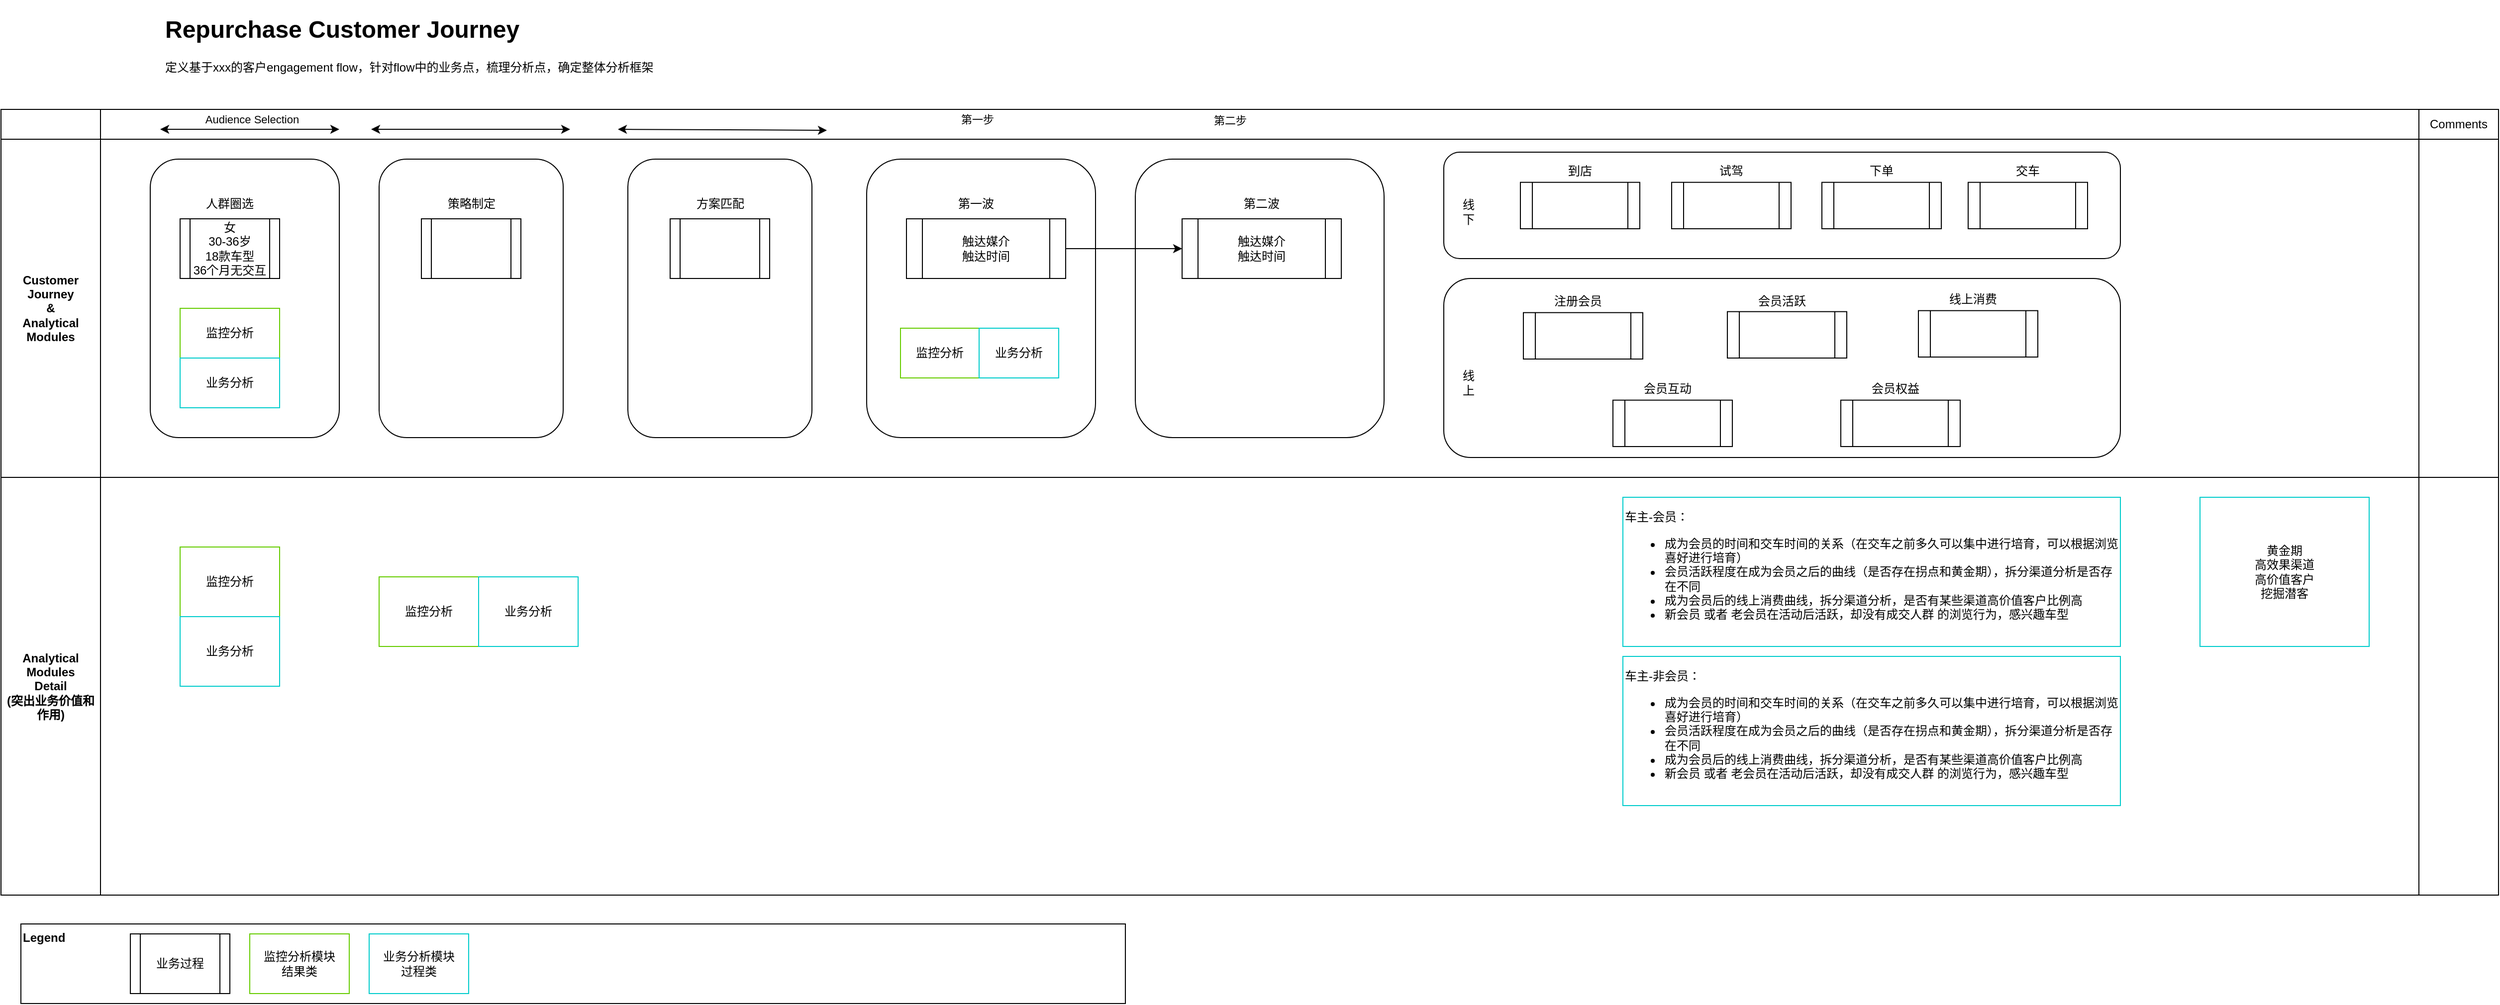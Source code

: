 <mxfile version="20.3.0" type="github" pages="3">
  <diagram id="NFTLbqO-WQb6DqNa27zx" name="XXX Customer Journey">
    <mxGraphModel dx="2692" dy="556" grid="1" gridSize="10" guides="1" tooltips="1" connect="1" arrows="1" fold="1" page="1" pageScale="1" pageWidth="1654" pageHeight="1169" math="0" shadow="0">
      <root>
        <mxCell id="0" />
        <mxCell id="1" parent="0" />
        <mxCell id="ck5TydxHsIJJEnThvY5n-50" value="" style="shape=table;html=1;whiteSpace=wrap;startSize=0;container=1;collapsible=0;childLayout=tableLayout;strokeColor=#000000;fillColor=none;" parent="1" vertex="1">
          <mxGeometry x="-150" y="110" width="2510" height="790" as="geometry" />
        </mxCell>
        <mxCell id="ck5TydxHsIJJEnThvY5n-51" value="" style="shape=tableRow;horizontal=0;startSize=0;swimlaneHead=0;swimlaneBody=0;top=0;left=0;bottom=0;right=0;collapsible=0;dropTarget=0;fillColor=none;points=[[0,0.5],[1,0.5]];portConstraint=eastwest;strokeColor=#000000;" parent="ck5TydxHsIJJEnThvY5n-50" vertex="1">
          <mxGeometry width="2510" height="30" as="geometry" />
        </mxCell>
        <mxCell id="ck5TydxHsIJJEnThvY5n-52" value="" style="shape=partialRectangle;html=1;whiteSpace=wrap;connectable=0;fillColor=none;top=0;left=0;bottom=0;right=0;overflow=hidden;strokeColor=#000000;" parent="ck5TydxHsIJJEnThvY5n-51" vertex="1">
          <mxGeometry width="100" height="30" as="geometry">
            <mxRectangle width="100" height="30" as="alternateBounds" />
          </mxGeometry>
        </mxCell>
        <mxCell id="ck5TydxHsIJJEnThvY5n-53" value="" style="shape=partialRectangle;html=1;whiteSpace=wrap;connectable=0;fillColor=none;top=0;left=0;bottom=0;right=0;overflow=hidden;strokeColor=#000000;" parent="ck5TydxHsIJJEnThvY5n-51" vertex="1">
          <mxGeometry x="100" width="2330" height="30" as="geometry">
            <mxRectangle width="2330" height="30" as="alternateBounds" />
          </mxGeometry>
        </mxCell>
        <mxCell id="ck5TydxHsIJJEnThvY5n-54" value="Comments" style="shape=partialRectangle;html=1;whiteSpace=wrap;connectable=0;fillColor=none;top=0;left=0;bottom=0;right=0;overflow=hidden;strokeColor=#000000;" parent="ck5TydxHsIJJEnThvY5n-51" vertex="1">
          <mxGeometry x="2430" width="80" height="30" as="geometry">
            <mxRectangle width="80" height="30" as="alternateBounds" />
          </mxGeometry>
        </mxCell>
        <mxCell id="ck5TydxHsIJJEnThvY5n-55" value="" style="shape=tableRow;horizontal=0;startSize=0;swimlaneHead=0;swimlaneBody=0;top=0;left=0;bottom=0;right=0;collapsible=0;dropTarget=0;fillColor=none;points=[[0,0.5],[1,0.5]];portConstraint=eastwest;strokeColor=#000000;" parent="ck5TydxHsIJJEnThvY5n-50" vertex="1">
          <mxGeometry y="30" width="2510" height="340" as="geometry" />
        </mxCell>
        <mxCell id="ck5TydxHsIJJEnThvY5n-56" value="&lt;b&gt;Customer Journey&lt;br&gt;&amp;amp;&lt;br&gt;Analytical Modules&lt;br&gt;&lt;/b&gt;" style="shape=partialRectangle;html=1;whiteSpace=wrap;connectable=0;fillColor=none;top=0;left=0;bottom=0;right=0;overflow=hidden;strokeColor=#000000;" parent="ck5TydxHsIJJEnThvY5n-55" vertex="1">
          <mxGeometry width="100" height="340" as="geometry">
            <mxRectangle width="100" height="340" as="alternateBounds" />
          </mxGeometry>
        </mxCell>
        <mxCell id="ck5TydxHsIJJEnThvY5n-57" value="" style="shape=partialRectangle;html=1;whiteSpace=wrap;connectable=0;fillColor=none;top=0;left=0;bottom=0;right=0;overflow=hidden;strokeColor=#000000;" parent="ck5TydxHsIJJEnThvY5n-55" vertex="1">
          <mxGeometry x="100" width="2330" height="340" as="geometry">
            <mxRectangle width="2330" height="340" as="alternateBounds" />
          </mxGeometry>
        </mxCell>
        <mxCell id="ck5TydxHsIJJEnThvY5n-58" value="" style="shape=partialRectangle;html=1;whiteSpace=wrap;connectable=0;fillColor=none;top=0;left=0;bottom=0;right=0;overflow=hidden;strokeColor=#000000;" parent="ck5TydxHsIJJEnThvY5n-55" vertex="1">
          <mxGeometry x="2430" width="80" height="340" as="geometry">
            <mxRectangle width="80" height="340" as="alternateBounds" />
          </mxGeometry>
        </mxCell>
        <mxCell id="ck5TydxHsIJJEnThvY5n-59" value="" style="shape=tableRow;horizontal=0;startSize=0;swimlaneHead=0;swimlaneBody=0;top=0;left=0;bottom=0;right=0;collapsible=0;dropTarget=0;fillColor=none;points=[[0,0.5],[1,0.5]];portConstraint=eastwest;strokeColor=#000000;" parent="ck5TydxHsIJJEnThvY5n-50" vertex="1">
          <mxGeometry y="370" width="2510" height="420" as="geometry" />
        </mxCell>
        <mxCell id="ck5TydxHsIJJEnThvY5n-60" value="&lt;b&gt;Analytical Modules&lt;br&gt;Detail&lt;br&gt;(突出业务价值和作用)&lt;br&gt;&lt;/b&gt;" style="shape=partialRectangle;html=1;whiteSpace=wrap;connectable=0;fillColor=none;top=0;left=0;bottom=0;right=0;overflow=hidden;strokeColor=#000000;" parent="ck5TydxHsIJJEnThvY5n-59" vertex="1">
          <mxGeometry width="100" height="420" as="geometry">
            <mxRectangle width="100" height="420" as="alternateBounds" />
          </mxGeometry>
        </mxCell>
        <mxCell id="ck5TydxHsIJJEnThvY5n-61" value="" style="shape=partialRectangle;html=1;whiteSpace=wrap;connectable=0;fillColor=none;top=0;left=0;bottom=0;right=0;overflow=hidden;strokeColor=#000000;" parent="ck5TydxHsIJJEnThvY5n-59" vertex="1">
          <mxGeometry x="100" width="2330" height="420" as="geometry">
            <mxRectangle width="2330" height="420" as="alternateBounds" />
          </mxGeometry>
        </mxCell>
        <mxCell id="ck5TydxHsIJJEnThvY5n-62" value="" style="shape=partialRectangle;html=1;whiteSpace=wrap;connectable=0;fillColor=none;top=0;left=0;bottom=0;right=0;overflow=hidden;pointerEvents=1;strokeColor=#000000;" parent="ck5TydxHsIJJEnThvY5n-59" vertex="1">
          <mxGeometry x="2430" width="80" height="420" as="geometry">
            <mxRectangle width="80" height="420" as="alternateBounds" />
          </mxGeometry>
        </mxCell>
        <mxCell id="CvH_J8DFizbyk-mOEBhl-1" value="&lt;h1&gt;Repurchase Customer Journey&lt;/h1&gt;&lt;p&gt;定义基于xxx的客户engagement flow，针对flow中的业务点，梳理分析点，确定整体分析框架&lt;/p&gt;" style="text;html=1;strokeColor=none;fillColor=none;spacing=5;spacingTop=-20;whiteSpace=wrap;overflow=hidden;rounded=0;" parent="1" vertex="1">
          <mxGeometry x="10" y="10" width="1150" height="80" as="geometry" />
        </mxCell>
        <mxCell id="ck5TydxHsIJJEnThvY5n-1" value="" style="rounded=1;whiteSpace=wrap;html=1;fillColor=none;" parent="1" vertex="1">
          <mxGeometry y="160" width="190" height="280" as="geometry" />
        </mxCell>
        <mxCell id="ck5TydxHsIJJEnThvY5n-2" value="" style="endArrow=classic;startArrow=classic;html=1;rounded=0;" parent="1" edge="1">
          <mxGeometry width="50" height="50" relative="1" as="geometry">
            <mxPoint x="222" y="130" as="sourcePoint" />
            <mxPoint x="422" y="130" as="targetPoint" />
          </mxGeometry>
        </mxCell>
        <mxCell id="ck5TydxHsIJJEnThvY5n-5" value="第一步" style="edgeLabel;html=1;align=center;verticalAlign=middle;resizable=0;points=[];" parent="ck5TydxHsIJJEnThvY5n-2" vertex="1" connectable="0">
          <mxGeometry x="0.118" y="2" relative="1" as="geometry">
            <mxPoint x="497" y="-8" as="offset" />
          </mxGeometry>
        </mxCell>
        <mxCell id="ck5TydxHsIJJEnThvY5n-6" value="" style="endArrow=classic;startArrow=classic;html=1;rounded=0;" parent="1" edge="1">
          <mxGeometry width="50" height="50" relative="1" as="geometry">
            <mxPoint x="10" y="130.0" as="sourcePoint" />
            <mxPoint x="190" y="130" as="targetPoint" />
          </mxGeometry>
        </mxCell>
        <mxCell id="ck5TydxHsIJJEnThvY5n-7" value="Audience Selection" style="edgeLabel;html=1;align=center;verticalAlign=middle;resizable=0;points=[];" parent="ck5TydxHsIJJEnThvY5n-6" vertex="1" connectable="0">
          <mxGeometry x="0.118" y="2" relative="1" as="geometry">
            <mxPoint x="-9" y="-8" as="offset" />
          </mxGeometry>
        </mxCell>
        <mxCell id="ck5TydxHsIJJEnThvY5n-9" value="监控分析" style="text;html=1;strokeColor=#66CC00;fillColor=none;align=center;verticalAlign=middle;whiteSpace=wrap;rounded=0;" parent="1" vertex="1">
          <mxGeometry x="30" y="310" width="100" height="50" as="geometry" />
        </mxCell>
        <mxCell id="ck5TydxHsIJJEnThvY5n-13" value="业务分析" style="text;html=1;strokeColor=#00CCCC;fillColor=none;align=center;verticalAlign=middle;whiteSpace=wrap;rounded=0;" parent="1" vertex="1">
          <mxGeometry x="30" y="360" width="100" height="50" as="geometry" />
        </mxCell>
        <mxCell id="ck5TydxHsIJJEnThvY5n-16" value="" style="group" parent="1" vertex="1" connectable="0">
          <mxGeometry x="30" y="190" width="100" height="90" as="geometry" />
        </mxCell>
        <mxCell id="ck5TydxHsIJJEnThvY5n-14" value="女&lt;br&gt;30-36岁&lt;br&gt;18款车型&lt;br&gt;36个月无交互" style="shape=process;whiteSpace=wrap;html=1;backgroundOutline=1;" parent="ck5TydxHsIJJEnThvY5n-16" vertex="1">
          <mxGeometry y="30" width="100" height="60" as="geometry" />
        </mxCell>
        <mxCell id="ck5TydxHsIJJEnThvY5n-15" value="人群圈选" style="text;html=1;strokeColor=none;fillColor=none;align=center;verticalAlign=middle;whiteSpace=wrap;rounded=0;" parent="ck5TydxHsIJJEnThvY5n-16" vertex="1">
          <mxGeometry x="20" width="60" height="30" as="geometry" />
        </mxCell>
        <mxCell id="ck5TydxHsIJJEnThvY5n-17" value="" style="rounded=1;whiteSpace=wrap;html=1;strokeColor=#000000;fillColor=none;" parent="1" vertex="1">
          <mxGeometry x="720" y="160" width="230" height="280" as="geometry" />
        </mxCell>
        <mxCell id="ck5TydxHsIJJEnThvY5n-23" value="" style="group" parent="1" vertex="1" connectable="0">
          <mxGeometry x="750" y="190" width="160" height="90" as="geometry" />
        </mxCell>
        <mxCell id="ck5TydxHsIJJEnThvY5n-18" value="触达媒介&lt;br&gt;触达时间" style="shape=process;whiteSpace=wrap;html=1;backgroundOutline=1;strokeColor=#000000;fillColor=none;" parent="ck5TydxHsIJJEnThvY5n-23" vertex="1">
          <mxGeometry x="10" y="30" width="160" height="60" as="geometry" />
        </mxCell>
        <mxCell id="ck5TydxHsIJJEnThvY5n-22" value="第一波" style="text;html=1;strokeColor=none;fillColor=none;align=center;verticalAlign=middle;whiteSpace=wrap;rounded=0;" parent="ck5TydxHsIJJEnThvY5n-23" vertex="1">
          <mxGeometry x="57.143" width="45.714" height="30" as="geometry" />
        </mxCell>
        <mxCell id="ck5TydxHsIJJEnThvY5n-32" value="监控分析" style="text;html=1;strokeColor=#66CC00;fillColor=none;align=center;verticalAlign=middle;whiteSpace=wrap;rounded=0;" parent="1" vertex="1">
          <mxGeometry x="754" y="330" width="79" height="50" as="geometry" />
        </mxCell>
        <mxCell id="ck5TydxHsIJJEnThvY5n-33" value="业务分析" style="text;html=1;strokeColor=#00CCCC;fillColor=none;align=center;verticalAlign=middle;whiteSpace=wrap;rounded=0;" parent="1" vertex="1">
          <mxGeometry x="833" y="330" width="80" height="50" as="geometry" />
        </mxCell>
        <mxCell id="ck5TydxHsIJJEnThvY5n-63" value="" style="group" parent="1" vertex="1" connectable="0">
          <mxGeometry x="-130" y="929" width="1110" height="80" as="geometry" />
        </mxCell>
        <mxCell id="ck5TydxHsIJJEnThvY5n-10" value="&lt;b&gt;Legend&lt;/b&gt;" style="rounded=0;whiteSpace=wrap;html=1;strokeColor=default;fillColor=none;align=left;verticalAlign=top;" parent="ck5TydxHsIJJEnThvY5n-63" vertex="1">
          <mxGeometry width="1110" height="80" as="geometry" />
        </mxCell>
        <mxCell id="ck5TydxHsIJJEnThvY5n-8" value="业务过程" style="shape=process;whiteSpace=wrap;html=1;backgroundOutline=1;" parent="ck5TydxHsIJJEnThvY5n-63" vertex="1">
          <mxGeometry x="110" y="10" width="100" height="60" as="geometry" />
        </mxCell>
        <mxCell id="ck5TydxHsIJJEnThvY5n-11" value="监控分析模块&lt;br&gt;结果类" style="text;html=1;strokeColor=#66CC00;fillColor=none;align=center;verticalAlign=middle;whiteSpace=wrap;rounded=0;" parent="ck5TydxHsIJJEnThvY5n-63" vertex="1">
          <mxGeometry x="230" y="10" width="100" height="60" as="geometry" />
        </mxCell>
        <mxCell id="ck5TydxHsIJJEnThvY5n-12" value="业务分析模块&lt;br&gt;过程类" style="text;html=1;strokeColor=#00CCCC;fillColor=none;align=center;verticalAlign=middle;whiteSpace=wrap;rounded=0;" parent="ck5TydxHsIJJEnThvY5n-63" vertex="1">
          <mxGeometry x="350" y="10" width="100" height="60" as="geometry" />
        </mxCell>
        <mxCell id="ck5TydxHsIJJEnThvY5n-64" value="监控分析" style="text;html=1;strokeColor=#66CC00;fillColor=none;align=center;verticalAlign=middle;whiteSpace=wrap;rounded=0;" parent="1" vertex="1">
          <mxGeometry x="30" y="550" width="100" height="70" as="geometry" />
        </mxCell>
        <mxCell id="ck5TydxHsIJJEnThvY5n-65" value="业务分析" style="text;html=1;strokeColor=#00CCCC;fillColor=none;align=center;verticalAlign=middle;whiteSpace=wrap;rounded=0;" parent="1" vertex="1">
          <mxGeometry x="30" y="620" width="100" height="70" as="geometry" />
        </mxCell>
        <mxCell id="ck5TydxHsIJJEnThvY5n-66" value="监控分析" style="text;html=1;strokeColor=#66CC00;fillColor=none;align=center;verticalAlign=middle;whiteSpace=wrap;rounded=0;" parent="1" vertex="1">
          <mxGeometry x="230" y="580" width="100" height="70" as="geometry" />
        </mxCell>
        <mxCell id="ck5TydxHsIJJEnThvY5n-67" value="业务分析" style="text;html=1;strokeColor=#00CCCC;fillColor=none;align=center;verticalAlign=middle;whiteSpace=wrap;rounded=0;" parent="1" vertex="1">
          <mxGeometry x="330" y="580" width="100" height="70" as="geometry" />
        </mxCell>
        <mxCell id="pwChOn__jn3sr3UGAWhn-2" value="" style="rounded=1;whiteSpace=wrap;html=1;strokeColor=#000000;fillColor=none;" vertex="1" parent="1">
          <mxGeometry x="1300" y="153" width="680" height="107" as="geometry" />
        </mxCell>
        <mxCell id="pwChOn__jn3sr3UGAWhn-3" value="&#xa;&#xa;&#xa;" style="group" vertex="1" connectable="0" parent="1">
          <mxGeometry x="1377" y="160" width="120" height="70" as="geometry" />
        </mxCell>
        <mxCell id="pwChOn__jn3sr3UGAWhn-4" value="&lt;br&gt;&lt;br&gt;&lt;br&gt;&lt;br&gt;&lt;br&gt;&lt;br&gt;&lt;br&gt;&lt;br&gt;" style="shape=process;whiteSpace=wrap;html=1;backgroundOutline=1;strokeColor=#000000;fillColor=none;" vertex="1" parent="pwChOn__jn3sr3UGAWhn-3">
          <mxGeometry y="23.333" width="120" height="46.667" as="geometry" />
        </mxCell>
        <mxCell id="pwChOn__jn3sr3UGAWhn-5" value="到店" style="text;html=1;strokeColor=none;fillColor=none;align=center;verticalAlign=middle;whiteSpace=wrap;rounded=0;" vertex="1" parent="pwChOn__jn3sr3UGAWhn-3">
          <mxGeometry x="42.857" width="34.286" height="23.333" as="geometry" />
        </mxCell>
        <mxCell id="pwChOn__jn3sr3UGAWhn-6" value="" style="rounded=1;whiteSpace=wrap;html=1;strokeColor=#000000;fillColor=none;" vertex="1" parent="1">
          <mxGeometry x="990" y="160" width="250" height="280" as="geometry" />
        </mxCell>
        <mxCell id="pwChOn__jn3sr3UGAWhn-7" value="" style="endArrow=classic;startArrow=classic;html=1;rounded=0;" edge="1" parent="1">
          <mxGeometry width="50" height="50" relative="1" as="geometry">
            <mxPoint x="470" y="130" as="sourcePoint" />
            <mxPoint x="680" y="131" as="targetPoint" />
          </mxGeometry>
        </mxCell>
        <mxCell id="pwChOn__jn3sr3UGAWhn-8" value="第二步" style="edgeLabel;html=1;align=center;verticalAlign=middle;resizable=0;points=[];" vertex="1" connectable="0" parent="pwChOn__jn3sr3UGAWhn-7">
          <mxGeometry x="0.118" y="2" relative="1" as="geometry">
            <mxPoint x="497" y="-8" as="offset" />
          </mxGeometry>
        </mxCell>
        <mxCell id="pwChOn__jn3sr3UGAWhn-9" value="" style="group" vertex="1" connectable="0" parent="1">
          <mxGeometry x="1037" y="190" width="160" height="90" as="geometry" />
        </mxCell>
        <mxCell id="pwChOn__jn3sr3UGAWhn-10" value="触达媒介&lt;br&gt;触达时间" style="shape=process;whiteSpace=wrap;html=1;backgroundOutline=1;strokeColor=#000000;fillColor=none;" vertex="1" parent="pwChOn__jn3sr3UGAWhn-9">
          <mxGeometry y="30" width="160" height="60" as="geometry" />
        </mxCell>
        <mxCell id="pwChOn__jn3sr3UGAWhn-11" value="第二波" style="text;html=1;strokeColor=none;fillColor=none;align=center;verticalAlign=middle;whiteSpace=wrap;rounded=0;" vertex="1" parent="pwChOn__jn3sr3UGAWhn-9">
          <mxGeometry x="57.143" width="45.714" height="30" as="geometry" />
        </mxCell>
        <mxCell id="pwChOn__jn3sr3UGAWhn-12" style="edgeStyle=orthogonalEdgeStyle;rounded=0;orthogonalLoop=1;jettySize=auto;html=1;entryX=0;entryY=0.5;entryDx=0;entryDy=0;" edge="1" parent="1" source="ck5TydxHsIJJEnThvY5n-18" target="pwChOn__jn3sr3UGAWhn-10">
          <mxGeometry relative="1" as="geometry" />
        </mxCell>
        <mxCell id="pwChOn__jn3sr3UGAWhn-13" value="" style="group" vertex="1" connectable="0" parent="1">
          <mxGeometry x="1529" y="160" width="120" height="70" as="geometry" />
        </mxCell>
        <mxCell id="pwChOn__jn3sr3UGAWhn-14" value="&lt;br&gt;&lt;br&gt;&lt;br&gt;&lt;br&gt;&lt;br&gt;&lt;br&gt;&lt;br&gt;&lt;br&gt;" style="shape=process;whiteSpace=wrap;html=1;backgroundOutline=1;strokeColor=#000000;fillColor=none;" vertex="1" parent="pwChOn__jn3sr3UGAWhn-13">
          <mxGeometry y="23.333" width="120" height="46.667" as="geometry" />
        </mxCell>
        <mxCell id="pwChOn__jn3sr3UGAWhn-15" value="试驾" style="text;html=1;strokeColor=none;fillColor=none;align=center;verticalAlign=middle;whiteSpace=wrap;rounded=0;" vertex="1" parent="pwChOn__jn3sr3UGAWhn-13">
          <mxGeometry x="42.857" width="34.286" height="23.333" as="geometry" />
        </mxCell>
        <mxCell id="pwChOn__jn3sr3UGAWhn-16" value="" style="group" vertex="1" connectable="0" parent="1">
          <mxGeometry x="1680" y="160" width="120" height="70" as="geometry" />
        </mxCell>
        <mxCell id="pwChOn__jn3sr3UGAWhn-17" value="&lt;br&gt;&lt;br&gt;&lt;br&gt;&lt;br&gt;&lt;br&gt;&lt;br&gt;&lt;br&gt;&lt;br&gt;" style="shape=process;whiteSpace=wrap;html=1;backgroundOutline=1;strokeColor=#000000;fillColor=none;" vertex="1" parent="pwChOn__jn3sr3UGAWhn-16">
          <mxGeometry y="23.333" width="120" height="46.667" as="geometry" />
        </mxCell>
        <mxCell id="pwChOn__jn3sr3UGAWhn-18" value="下单" style="text;html=1;strokeColor=none;fillColor=none;align=center;verticalAlign=middle;whiteSpace=wrap;rounded=0;" vertex="1" parent="pwChOn__jn3sr3UGAWhn-16">
          <mxGeometry x="42.857" width="34.286" height="23.333" as="geometry" />
        </mxCell>
        <mxCell id="pwChOn__jn3sr3UGAWhn-19" value="" style="group" vertex="1" connectable="0" parent="1">
          <mxGeometry x="1827" y="160" width="120" height="70" as="geometry" />
        </mxCell>
        <mxCell id="pwChOn__jn3sr3UGAWhn-20" value="&lt;br&gt;&lt;br&gt;&lt;br&gt;&lt;br&gt;&lt;br&gt;&lt;br&gt;&lt;br&gt;&lt;br&gt;" style="shape=process;whiteSpace=wrap;html=1;backgroundOutline=1;strokeColor=#000000;fillColor=none;" vertex="1" parent="pwChOn__jn3sr3UGAWhn-19">
          <mxGeometry y="23.333" width="120" height="46.667" as="geometry" />
        </mxCell>
        <mxCell id="pwChOn__jn3sr3UGAWhn-21" value="交车" style="text;html=1;strokeColor=none;fillColor=none;align=center;verticalAlign=middle;whiteSpace=wrap;rounded=0;" vertex="1" parent="pwChOn__jn3sr3UGAWhn-19">
          <mxGeometry x="42.857" width="34.286" height="23.333" as="geometry" />
        </mxCell>
        <mxCell id="pwChOn__jn3sr3UGAWhn-22" value="" style="rounded=1;whiteSpace=wrap;html=1;strokeColor=#000000;fillColor=none;" vertex="1" parent="1">
          <mxGeometry x="1300" y="280" width="680" height="180" as="geometry" />
        </mxCell>
        <mxCell id="dMPuBpF7EYoad8hvQ-Gc-1" value="线&lt;br&gt;下" style="text;html=1;strokeColor=none;fillColor=none;align=center;verticalAlign=middle;whiteSpace=wrap;rounded=0;" vertex="1" parent="1">
          <mxGeometry x="1310" y="173" width="30" height="80" as="geometry" />
        </mxCell>
        <mxCell id="dMPuBpF7EYoad8hvQ-Gc-2" value="线&lt;br&gt;上" style="text;html=1;strokeColor=none;fillColor=none;align=center;verticalAlign=middle;whiteSpace=wrap;rounded=0;" vertex="1" parent="1">
          <mxGeometry x="1310" y="345" width="30" height="80" as="geometry" />
        </mxCell>
        <mxCell id="dMPuBpF7EYoad8hvQ-Gc-3" value="" style="group" vertex="1" connectable="0" parent="1">
          <mxGeometry x="1380" y="291" width="120" height="70" as="geometry" />
        </mxCell>
        <mxCell id="dMPuBpF7EYoad8hvQ-Gc-4" value="&lt;br&gt;&lt;br&gt;&lt;br&gt;&lt;br&gt;&lt;br&gt;&lt;br&gt;&lt;br&gt;&lt;br&gt;" style="shape=process;whiteSpace=wrap;html=1;backgroundOutline=1;strokeColor=#000000;fillColor=none;" vertex="1" parent="dMPuBpF7EYoad8hvQ-Gc-3">
          <mxGeometry y="23.333" width="120" height="46.667" as="geometry" />
        </mxCell>
        <mxCell id="dMPuBpF7EYoad8hvQ-Gc-5" value="注册会员" style="text;html=1;strokeColor=none;fillColor=none;align=center;verticalAlign=middle;whiteSpace=wrap;rounded=0;" vertex="1" parent="dMPuBpF7EYoad8hvQ-Gc-3">
          <mxGeometry x="30" width="50" height="23.33" as="geometry" />
        </mxCell>
        <mxCell id="dMPuBpF7EYoad8hvQ-Gc-6" value="" style="group" vertex="1" connectable="0" parent="1">
          <mxGeometry x="1585" y="291" width="120" height="70" as="geometry" />
        </mxCell>
        <mxCell id="dMPuBpF7EYoad8hvQ-Gc-7" value="&lt;br&gt;&lt;br&gt;&lt;br&gt;&lt;br&gt;&lt;br&gt;&lt;br&gt;&lt;br&gt;&lt;br&gt;" style="shape=process;whiteSpace=wrap;html=1;backgroundOutline=1;strokeColor=#000000;fillColor=none;" vertex="1" parent="dMPuBpF7EYoad8hvQ-Gc-6">
          <mxGeometry y="22.333" width="120" height="46.667" as="geometry" />
        </mxCell>
        <mxCell id="dMPuBpF7EYoad8hvQ-Gc-8" value="会员活跃" style="text;html=1;strokeColor=none;fillColor=none;align=center;verticalAlign=middle;whiteSpace=wrap;rounded=0;" vertex="1" parent="dMPuBpF7EYoad8hvQ-Gc-6">
          <mxGeometry x="30" width="50" height="23.33" as="geometry" />
        </mxCell>
        <mxCell id="dMPuBpF7EYoad8hvQ-Gc-9" value="" style="group" vertex="1" connectable="0" parent="1">
          <mxGeometry x="1777" y="289" width="120" height="70" as="geometry" />
        </mxCell>
        <mxCell id="dMPuBpF7EYoad8hvQ-Gc-10" value="&lt;br&gt;&lt;br&gt;&lt;br&gt;&lt;br&gt;&lt;br&gt;&lt;br&gt;&lt;br&gt;&lt;br&gt;" style="shape=process;whiteSpace=wrap;html=1;backgroundOutline=1;strokeColor=#000000;fillColor=none;" vertex="1" parent="dMPuBpF7EYoad8hvQ-Gc-9">
          <mxGeometry y="23.333" width="120" height="46.667" as="geometry" />
        </mxCell>
        <mxCell id="dMPuBpF7EYoad8hvQ-Gc-11" value="线上消费" style="text;html=1;strokeColor=none;fillColor=none;align=center;verticalAlign=middle;whiteSpace=wrap;rounded=0;" vertex="1" parent="dMPuBpF7EYoad8hvQ-Gc-9">
          <mxGeometry x="30" width="50" height="23.33" as="geometry" />
        </mxCell>
        <mxCell id="dMPuBpF7EYoad8hvQ-Gc-12" value="" style="group" vertex="1" connectable="0" parent="1">
          <mxGeometry x="1470" y="379" width="120" height="70" as="geometry" />
        </mxCell>
        <mxCell id="dMPuBpF7EYoad8hvQ-Gc-13" value="&lt;br&gt;&lt;br&gt;&lt;br&gt;&lt;br&gt;&lt;br&gt;&lt;br&gt;&lt;br&gt;&lt;br&gt;" style="shape=process;whiteSpace=wrap;html=1;backgroundOutline=1;strokeColor=#000000;fillColor=none;" vertex="1" parent="dMPuBpF7EYoad8hvQ-Gc-12">
          <mxGeometry y="23.333" width="120" height="46.667" as="geometry" />
        </mxCell>
        <mxCell id="dMPuBpF7EYoad8hvQ-Gc-14" value="会员互动" style="text;html=1;strokeColor=none;fillColor=none;align=center;verticalAlign=middle;whiteSpace=wrap;rounded=0;" vertex="1" parent="dMPuBpF7EYoad8hvQ-Gc-12">
          <mxGeometry x="30" width="50" height="23.33" as="geometry" />
        </mxCell>
        <mxCell id="dMPuBpF7EYoad8hvQ-Gc-15" value="" style="group" vertex="1" connectable="0" parent="1">
          <mxGeometry x="1699" y="379" width="120" height="70" as="geometry" />
        </mxCell>
        <mxCell id="dMPuBpF7EYoad8hvQ-Gc-16" value="&lt;br&gt;&lt;br&gt;&lt;br&gt;&lt;br&gt;&lt;br&gt;&lt;br&gt;&lt;br&gt;&lt;br&gt;" style="shape=process;whiteSpace=wrap;html=1;backgroundOutline=1;strokeColor=#000000;fillColor=none;" vertex="1" parent="dMPuBpF7EYoad8hvQ-Gc-15">
          <mxGeometry y="23.333" width="120" height="46.667" as="geometry" />
        </mxCell>
        <mxCell id="dMPuBpF7EYoad8hvQ-Gc-17" value="会员权益" style="text;html=1;strokeColor=none;fillColor=none;align=center;verticalAlign=middle;whiteSpace=wrap;rounded=0;" vertex="1" parent="dMPuBpF7EYoad8hvQ-Gc-15">
          <mxGeometry x="30" width="50" height="23.33" as="geometry" />
        </mxCell>
        <mxCell id="dMPuBpF7EYoad8hvQ-Gc-18" value="" style="rounded=1;whiteSpace=wrap;html=1;strokeColor=#000000;fillColor=none;" vertex="1" parent="1">
          <mxGeometry x="230" y="160" width="185" height="280" as="geometry" />
        </mxCell>
        <mxCell id="dMPuBpF7EYoad8hvQ-Gc-19" value="" style="group" vertex="1" connectable="0" parent="1">
          <mxGeometry x="272.5" y="190" width="100" height="90" as="geometry" />
        </mxCell>
        <mxCell id="dMPuBpF7EYoad8hvQ-Gc-20" value="" style="shape=process;whiteSpace=wrap;html=1;backgroundOutline=1;" vertex="1" parent="dMPuBpF7EYoad8hvQ-Gc-19">
          <mxGeometry y="30" width="100" height="60" as="geometry" />
        </mxCell>
        <mxCell id="dMPuBpF7EYoad8hvQ-Gc-21" value="策略制定" style="text;html=1;strokeColor=none;fillColor=none;align=center;verticalAlign=middle;whiteSpace=wrap;rounded=0;" vertex="1" parent="dMPuBpF7EYoad8hvQ-Gc-19">
          <mxGeometry x="20" width="60" height="30" as="geometry" />
        </mxCell>
        <mxCell id="dMPuBpF7EYoad8hvQ-Gc-22" value="" style="rounded=1;whiteSpace=wrap;html=1;strokeColor=#000000;fillColor=none;" vertex="1" parent="1">
          <mxGeometry x="480" y="160" width="185" height="280" as="geometry" />
        </mxCell>
        <mxCell id="dMPuBpF7EYoad8hvQ-Gc-23" value="" style="group" vertex="1" connectable="0" parent="1">
          <mxGeometry x="522.5" y="190" width="100" height="90" as="geometry" />
        </mxCell>
        <mxCell id="dMPuBpF7EYoad8hvQ-Gc-24" value="" style="shape=process;whiteSpace=wrap;html=1;backgroundOutline=1;" vertex="1" parent="dMPuBpF7EYoad8hvQ-Gc-23">
          <mxGeometry y="30" width="100" height="60" as="geometry" />
        </mxCell>
        <mxCell id="dMPuBpF7EYoad8hvQ-Gc-25" value="方案匹配" style="text;html=1;strokeColor=none;fillColor=none;align=center;verticalAlign=middle;whiteSpace=wrap;rounded=0;" vertex="1" parent="dMPuBpF7EYoad8hvQ-Gc-23">
          <mxGeometry x="20" width="60" height="30" as="geometry" />
        </mxCell>
        <mxCell id="dMPuBpF7EYoad8hvQ-Gc-26" value="车主-会员：&lt;br&gt;&lt;ul&gt;&lt;li&gt;成为会员的时间和交车时间的关系（在交车之前多久可以集中进行培育，可以根据浏览喜好进行培育）&lt;/li&gt;&lt;li&gt;会员活跃程度在成为会员之后的曲线（是否存在拐点和黄金期），拆分渠道分析是否存在不同&lt;/li&gt;&lt;li&gt;成为会员后的线上消费曲线，拆分渠道分析，是否有某些渠道高价值客户比例高&lt;/li&gt;&lt;li&gt;新会员 或者 老会员在活动后活跃，却没有成交人群 的浏览行为，感兴趣车型&lt;/li&gt;&lt;/ul&gt;" style="text;html=1;strokeColor=#00CCCC;fillColor=none;align=left;verticalAlign=middle;whiteSpace=wrap;rounded=0;" vertex="1" parent="1">
          <mxGeometry x="1480" y="500" width="500" height="150" as="geometry" />
        </mxCell>
        <mxCell id="dMPuBpF7EYoad8hvQ-Gc-27" value="黄金期&lt;br&gt;高效果渠道&lt;br&gt;高价值客户&lt;br&gt;挖掘潜客" style="text;html=1;strokeColor=#00CCCC;fillColor=none;align=center;verticalAlign=middle;whiteSpace=wrap;rounded=0;" vertex="1" parent="1">
          <mxGeometry x="2060" y="500" width="170" height="150" as="geometry" />
        </mxCell>
        <mxCell id="dMPuBpF7EYoad8hvQ-Gc-28" value="车主-非会员：&lt;br&gt;&lt;ul&gt;&lt;li&gt;成为会员的时间和交车时间的关系（在交车之前多久可以集中进行培育，可以根据浏览喜好进行培育）&lt;/li&gt;&lt;li&gt;会员活跃程度在成为会员之后的曲线（是否存在拐点和黄金期），拆分渠道分析是否存在不同&lt;/li&gt;&lt;li&gt;成为会员后的线上消费曲线，拆分渠道分析，是否有某些渠道高价值客户比例高&lt;/li&gt;&lt;li&gt;新会员 或者 老会员在活动后活跃，却没有成交人群 的浏览行为，感兴趣车型&lt;/li&gt;&lt;/ul&gt;" style="text;html=1;strokeColor=#00CCCC;fillColor=none;align=left;verticalAlign=middle;whiteSpace=wrap;rounded=0;" vertex="1" parent="1">
          <mxGeometry x="1480" y="660" width="500" height="150" as="geometry" />
        </mxCell>
      </root>
    </mxGraphModel>
  </diagram>
  <diagram id="K6xnZfSe4j9sOwhgyYzy" name="Analytical Framework">
    <mxGraphModel dx="1038" dy="556" grid="1" gridSize="10" guides="1" tooltips="1" connect="1" arrows="1" fold="1" page="1" pageScale="1" pageWidth="1169" pageHeight="827" math="0" shadow="0">
      <root>
        <mxCell id="0" />
        <mxCell id="1" parent="0" />
        <mxCell id="KYi-vEkoNcUP-nL2LZJw-1" value="&lt;h1&gt;&lt;span style=&quot;background-color: initial;&quot;&gt;Analytical Framework&lt;/span&gt;&lt;/h1&gt;&lt;h1&gt;&lt;span style=&quot;font-size: 12px; font-weight: 400;&quot;&gt;通过整合基于customer journey或业务流程的分析模块，构成的整体分析框架 - 用于持续监控，分析，通过数据结合PDCA驱动业务进化。&lt;/span&gt;&lt;/h1&gt;" style="text;html=1;strokeColor=none;fillColor=none;spacing=5;spacingTop=-20;whiteSpace=wrap;overflow=hidden;rounded=0;" parent="1" vertex="1">
          <mxGeometry x="10" y="10" width="1150" height="80" as="geometry" />
        </mxCell>
      </root>
    </mxGraphModel>
  </diagram>
  <diagram id="8ctf1y5mvRuOKWkNQPac" name="Timeline&amp;Priority">
    <mxGraphModel dx="1038" dy="556" grid="1" gridSize="10" guides="1" tooltips="1" connect="1" arrows="1" fold="1" page="1" pageScale="1" pageWidth="1169" pageHeight="827" math="0" shadow="0">
      <root>
        <mxCell id="0" />
        <mxCell id="1" parent="0" />
        <mxCell id="vF3fhDaizrPvkF8gQrGr-2" value="&lt;h1&gt;Implement Timeline and Priority&lt;/h1&gt;&lt;h1&gt;&lt;span style=&quot;font-size: 12px; font-weight: 400;&quot;&gt;开发进度&lt;/span&gt;&lt;/h1&gt;" style="text;html=1;strokeColor=none;fillColor=none;spacing=5;spacingTop=-20;whiteSpace=wrap;overflow=hidden;rounded=0;" parent="1" vertex="1">
          <mxGeometry x="20" y="20" width="1150" height="80" as="geometry" />
        </mxCell>
      </root>
    </mxGraphModel>
  </diagram>
</mxfile>
